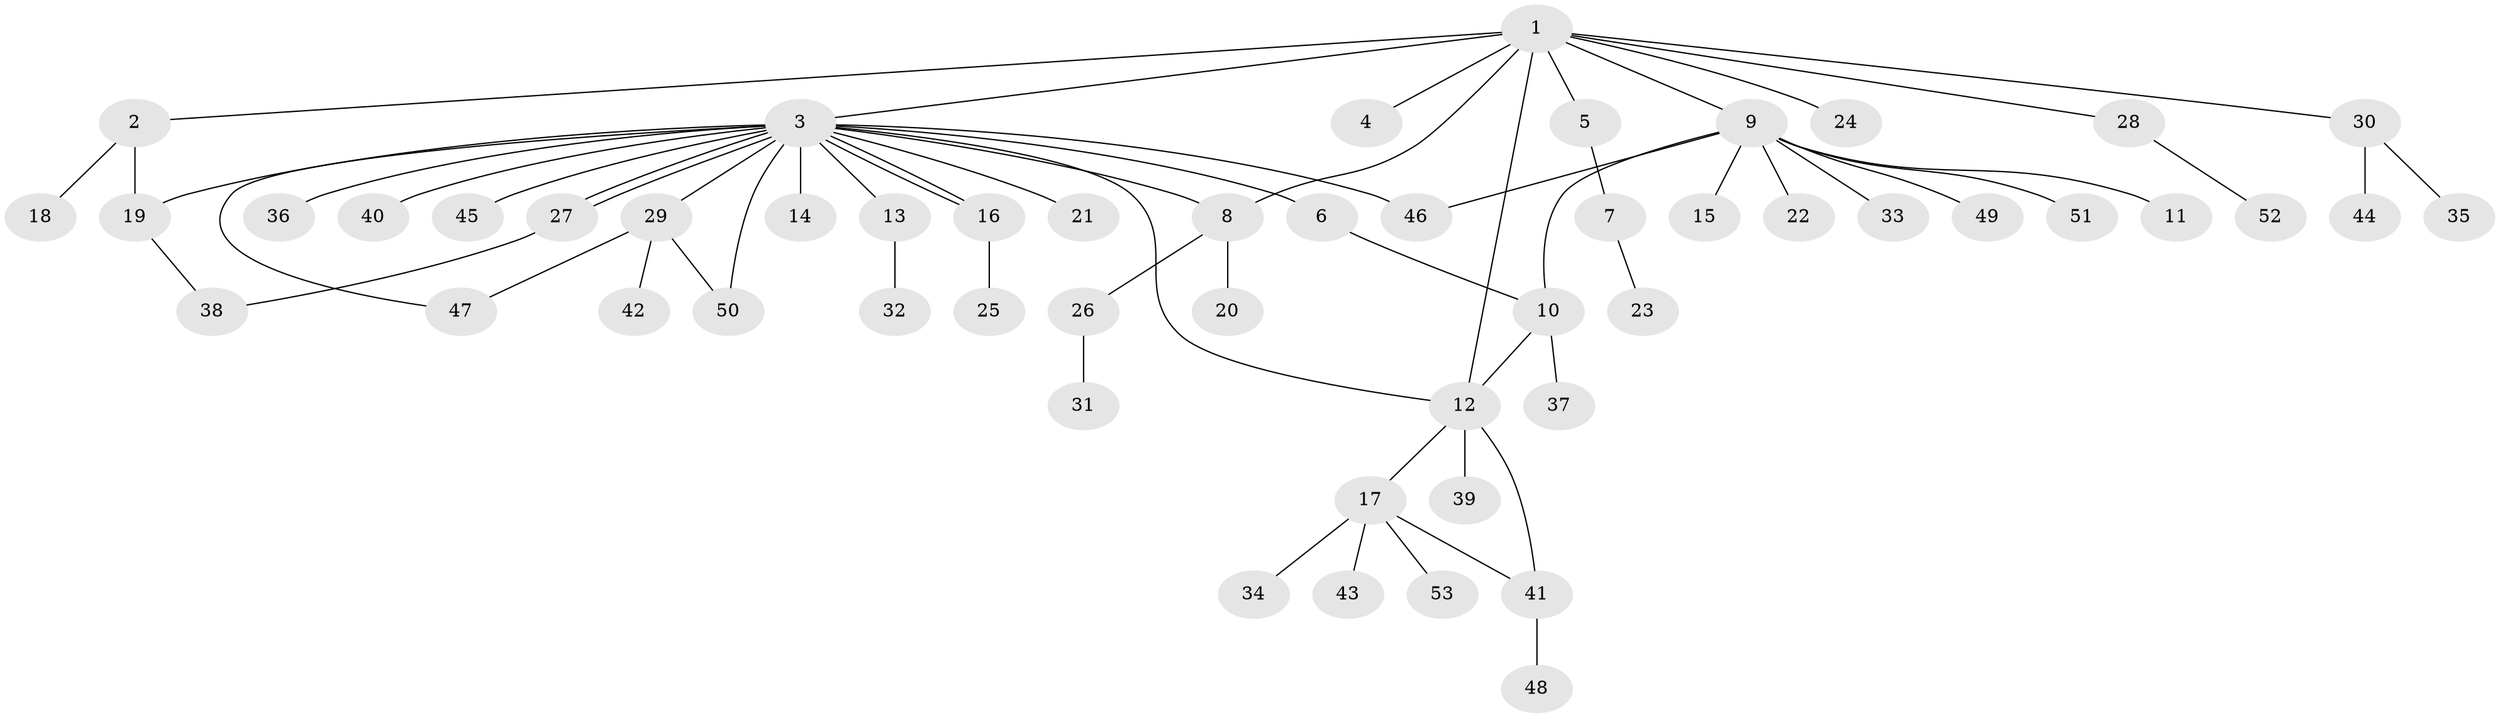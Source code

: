 // coarse degree distribution, {9: 0.02631578947368421, 2: 0.15789473684210525, 19: 0.02631578947368421, 1: 0.6052631578947368, 3: 0.13157894736842105, 8: 0.02631578947368421, 6: 0.02631578947368421}
// Generated by graph-tools (version 1.1) at 2025/41/03/06/25 10:41:52]
// undirected, 53 vertices, 64 edges
graph export_dot {
graph [start="1"]
  node [color=gray90,style=filled];
  1;
  2;
  3;
  4;
  5;
  6;
  7;
  8;
  9;
  10;
  11;
  12;
  13;
  14;
  15;
  16;
  17;
  18;
  19;
  20;
  21;
  22;
  23;
  24;
  25;
  26;
  27;
  28;
  29;
  30;
  31;
  32;
  33;
  34;
  35;
  36;
  37;
  38;
  39;
  40;
  41;
  42;
  43;
  44;
  45;
  46;
  47;
  48;
  49;
  50;
  51;
  52;
  53;
  1 -- 2;
  1 -- 3;
  1 -- 4;
  1 -- 5;
  1 -- 8;
  1 -- 9;
  1 -- 12;
  1 -- 24;
  1 -- 28;
  1 -- 30;
  2 -- 18;
  2 -- 19;
  3 -- 6;
  3 -- 8;
  3 -- 12;
  3 -- 13;
  3 -- 14;
  3 -- 16;
  3 -- 16;
  3 -- 19;
  3 -- 21;
  3 -- 27;
  3 -- 27;
  3 -- 29;
  3 -- 36;
  3 -- 40;
  3 -- 45;
  3 -- 46;
  3 -- 47;
  3 -- 50;
  5 -- 7;
  6 -- 10;
  7 -- 23;
  8 -- 20;
  8 -- 26;
  9 -- 10;
  9 -- 11;
  9 -- 15;
  9 -- 22;
  9 -- 33;
  9 -- 46;
  9 -- 49;
  9 -- 51;
  10 -- 12;
  10 -- 37;
  12 -- 17;
  12 -- 39;
  12 -- 41;
  13 -- 32;
  16 -- 25;
  17 -- 34;
  17 -- 41;
  17 -- 43;
  17 -- 53;
  19 -- 38;
  26 -- 31;
  27 -- 38;
  28 -- 52;
  29 -- 42;
  29 -- 47;
  29 -- 50;
  30 -- 35;
  30 -- 44;
  41 -- 48;
}

